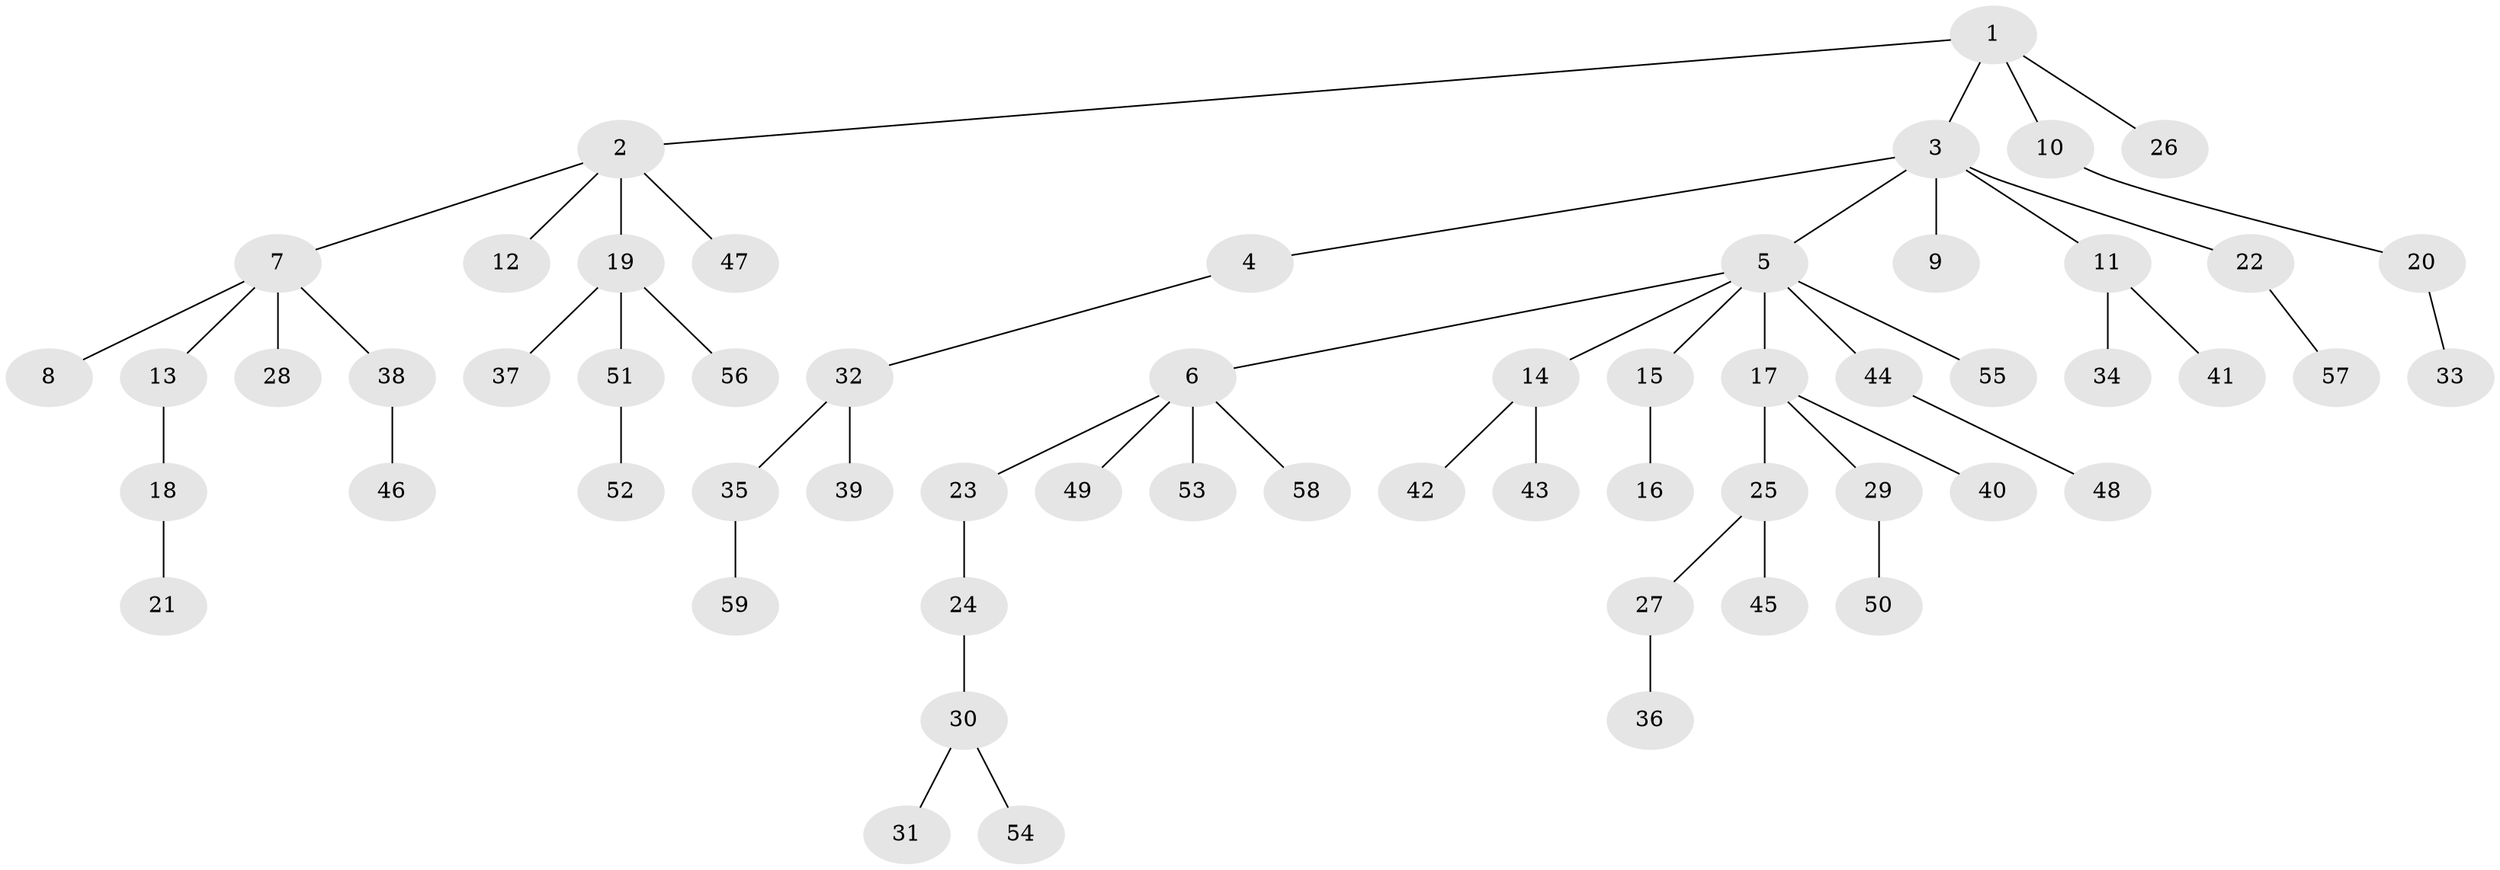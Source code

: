 // coarse degree distribution, {3: 0.1, 4: 0.05, 5: 0.075, 7: 0.025, 1: 0.6, 2: 0.15}
// Generated by graph-tools (version 1.1) at 2025/24/03/03/25 07:24:05]
// undirected, 59 vertices, 58 edges
graph export_dot {
graph [start="1"]
  node [color=gray90,style=filled];
  1;
  2;
  3;
  4;
  5;
  6;
  7;
  8;
  9;
  10;
  11;
  12;
  13;
  14;
  15;
  16;
  17;
  18;
  19;
  20;
  21;
  22;
  23;
  24;
  25;
  26;
  27;
  28;
  29;
  30;
  31;
  32;
  33;
  34;
  35;
  36;
  37;
  38;
  39;
  40;
  41;
  42;
  43;
  44;
  45;
  46;
  47;
  48;
  49;
  50;
  51;
  52;
  53;
  54;
  55;
  56;
  57;
  58;
  59;
  1 -- 2;
  1 -- 3;
  1 -- 10;
  1 -- 26;
  2 -- 7;
  2 -- 12;
  2 -- 19;
  2 -- 47;
  3 -- 4;
  3 -- 5;
  3 -- 9;
  3 -- 11;
  3 -- 22;
  4 -- 32;
  5 -- 6;
  5 -- 14;
  5 -- 15;
  5 -- 17;
  5 -- 44;
  5 -- 55;
  6 -- 23;
  6 -- 49;
  6 -- 53;
  6 -- 58;
  7 -- 8;
  7 -- 13;
  7 -- 28;
  7 -- 38;
  10 -- 20;
  11 -- 34;
  11 -- 41;
  13 -- 18;
  14 -- 42;
  14 -- 43;
  15 -- 16;
  17 -- 25;
  17 -- 29;
  17 -- 40;
  18 -- 21;
  19 -- 37;
  19 -- 51;
  19 -- 56;
  20 -- 33;
  22 -- 57;
  23 -- 24;
  24 -- 30;
  25 -- 27;
  25 -- 45;
  27 -- 36;
  29 -- 50;
  30 -- 31;
  30 -- 54;
  32 -- 35;
  32 -- 39;
  35 -- 59;
  38 -- 46;
  44 -- 48;
  51 -- 52;
}
